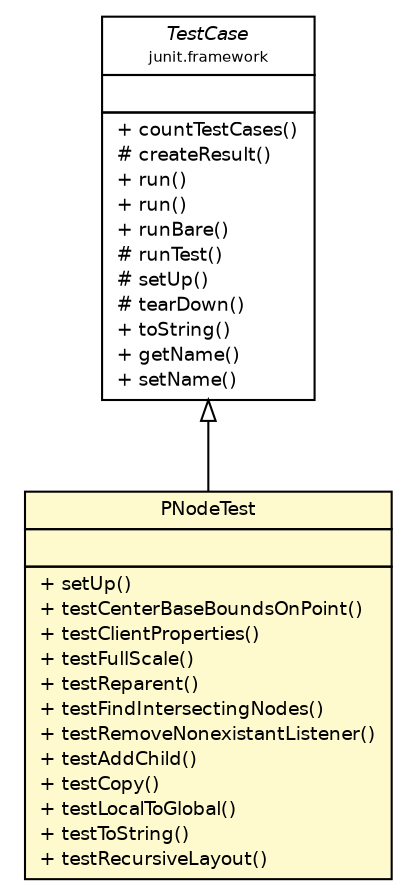 #!/usr/local/bin/dot
#
# Class diagram 
# Generated by UmlGraph version 4.6 (http://www.spinellis.gr/sw/umlgraph)
#

digraph G {
	edge [fontname="Helvetica",fontsize=10,labelfontname="Helvetica",labelfontsize=10];
	node [fontname="Helvetica",fontsize=10,shape=plaintext];
	// edu.umd.cs.piccolo.PNodeTest
	c231 [label=<<table border="0" cellborder="1" cellspacing="0" cellpadding="2" port="p" bgcolor="lemonChiffon" href="./PNodeTest.html">
		<tr><td><table border="0" cellspacing="0" cellpadding="1">
			<tr><td> PNodeTest </td></tr>
		</table></td></tr>
		<tr><td><table border="0" cellspacing="0" cellpadding="1">
			<tr><td align="left">  </td></tr>
		</table></td></tr>
		<tr><td><table border="0" cellspacing="0" cellpadding="1">
			<tr><td align="left"> + setUp() </td></tr>
			<tr><td align="left"> + testCenterBaseBoundsOnPoint() </td></tr>
			<tr><td align="left"> + testClientProperties() </td></tr>
			<tr><td align="left"> + testFullScale() </td></tr>
			<tr><td align="left"> + testReparent() </td></tr>
			<tr><td align="left"> + testFindIntersectingNodes() </td></tr>
			<tr><td align="left"> + testRemoveNonexistantListener() </td></tr>
			<tr><td align="left"> + testAddChild() </td></tr>
			<tr><td align="left"> + testCopy() </td></tr>
			<tr><td align="left"> + testLocalToGlobal() </td></tr>
			<tr><td align="left"> + testToString() </td></tr>
			<tr><td align="left"> + testRecursiveLayout() </td></tr>
		</table></td></tr>
		</table>>, fontname="Helvetica", fontcolor="black", fontsize=9.0];
	//edu.umd.cs.piccolo.PNodeTest extends junit.framework.TestCase
	c234:p -> c231:p [dir=back,arrowtail=empty];
	// junit.framework.TestCase
	c234 [label=<<table border="0" cellborder="1" cellspacing="0" cellpadding="2" port="p">
		<tr><td><table border="0" cellspacing="0" cellpadding="1">
			<tr><td><font face="Helvetica-Oblique"> TestCase </font></td></tr>
			<tr><td><font point-size="7.0"> junit.framework </font></td></tr>
		</table></td></tr>
		<tr><td><table border="0" cellspacing="0" cellpadding="1">
			<tr><td align="left">  </td></tr>
		</table></td></tr>
		<tr><td><table border="0" cellspacing="0" cellpadding="1">
			<tr><td align="left"> + countTestCases() </td></tr>
			<tr><td align="left"> # createResult() </td></tr>
			<tr><td align="left"> + run() </td></tr>
			<tr><td align="left"> + run() </td></tr>
			<tr><td align="left"> + runBare() </td></tr>
			<tr><td align="left"> # runTest() </td></tr>
			<tr><td align="left"> # setUp() </td></tr>
			<tr><td align="left"> # tearDown() </td></tr>
			<tr><td align="left"> + toString() </td></tr>
			<tr><td align="left"> + getName() </td></tr>
			<tr><td align="left"> + setName() </td></tr>
		</table></td></tr>
		</table>>, fontname="Helvetica", fontcolor="black", fontsize=9.0];
}

